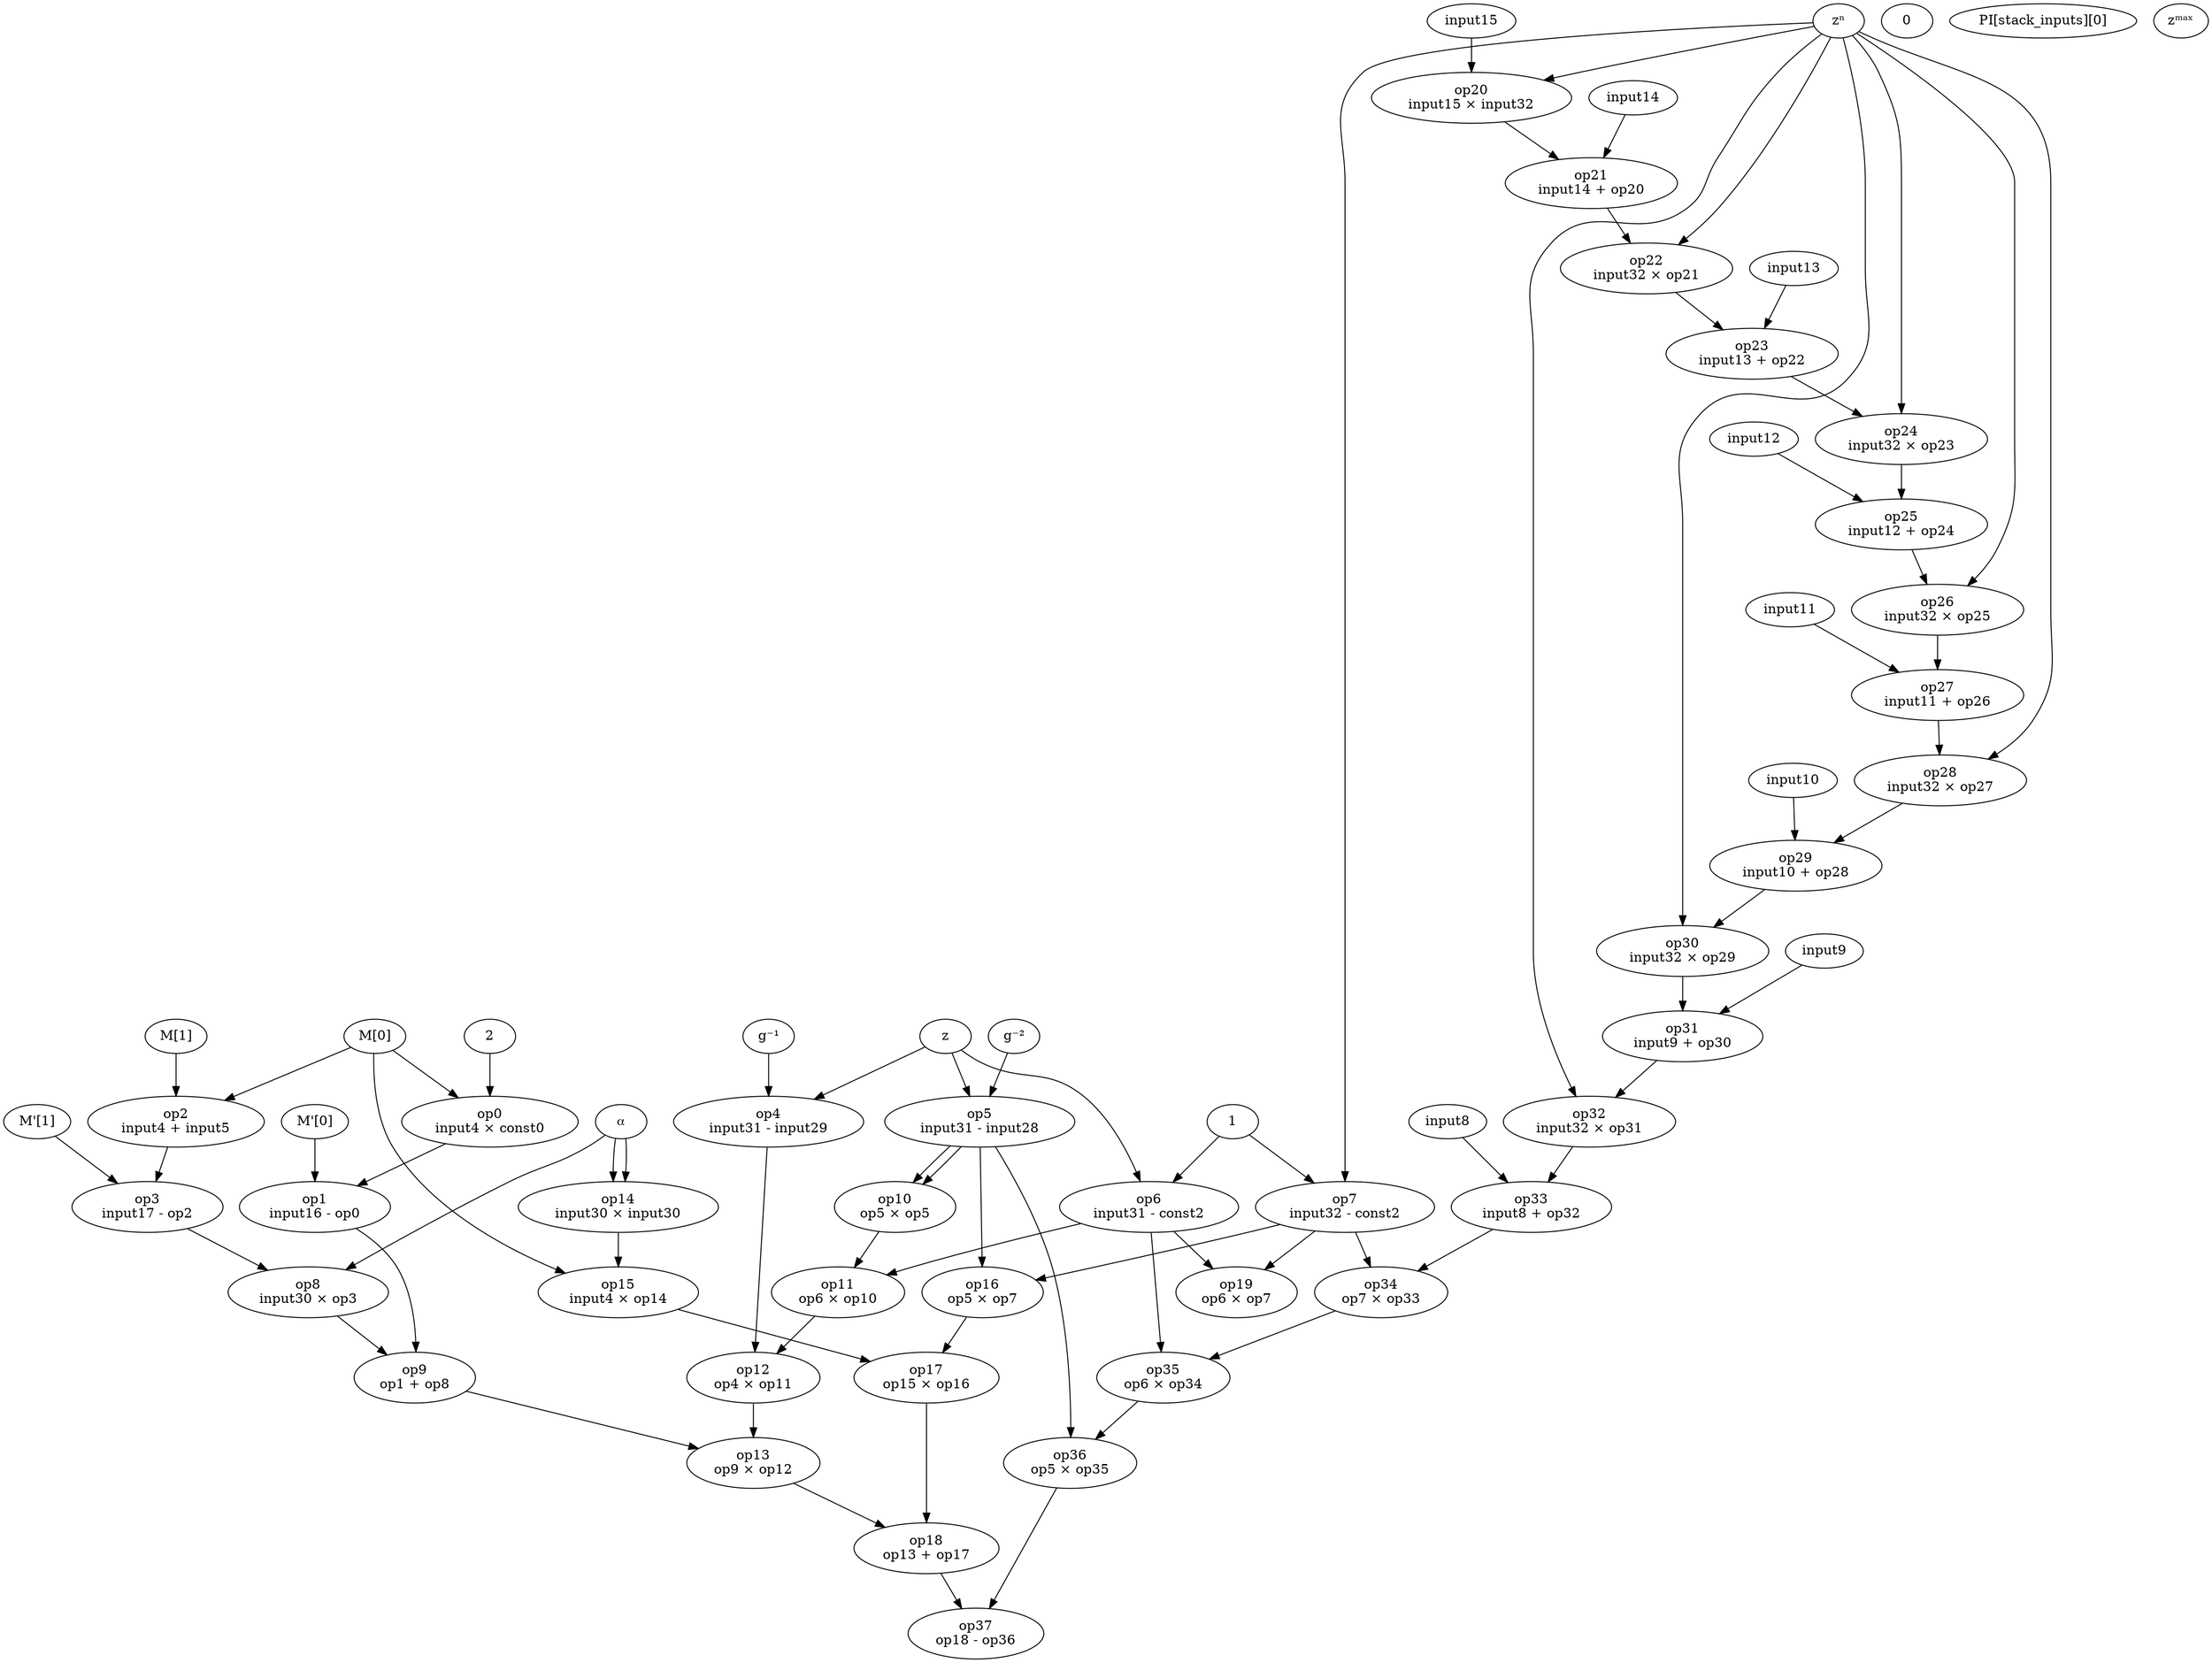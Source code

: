 digraph G {
const0 [label="2"]
const1 [label="0"]
const2 [label="1"]
input0 [label="PI[stack_inputs][0]"]
input4 [label="M[0]"]
input5 [label="M[1]"]
input16 [label="M'[0]"]
input17 [label="M'[1]"]
input28 [label="g⁻²"]
input29 [label="g⁻¹"]
input30 [label="⍺"]
input31 [label="z"]
input32 [label="zⁿ"]
input33 [label="zᵐᵃˣ"]
op0 [label="op0\ninput4 × const0"]
input4 -> op0
const0 -> op0
op1 [label="op1\ninput16 - op0"]
input16 -> op1
op0 -> op1
op2 [label="op2\ninput4 + input5"]
input4 -> op2
input5 -> op2
op3 [label="op3\ninput17 - op2"]
input17 -> op3
op2 -> op3
op4 [label="op4\ninput31 - input29"]
input31 -> op4
input29 -> op4
op5 [label="op5\ninput31 - input28"]
input31 -> op5
input28 -> op5
op6 [label="op6\ninput31 - const2"]
input31 -> op6
const2 -> op6
op7 [label="op7\ninput32 - const2"]
input32 -> op7
const2 -> op7
op8 [label="op8\ninput30 × op3"]
input30 -> op8
op3 -> op8
op9 [label="op9\nop1 + op8"]
op1 -> op9
op8 -> op9
op10 [label="op10\nop5 × op5"]
op5 -> op10
op5 -> op10
op11 [label="op11\nop6 × op10"]
op6 -> op11
op10 -> op11
op12 [label="op12\nop4 × op11"]
op4 -> op12
op11 -> op12
op13 [label="op13\nop9 × op12"]
op9 -> op13
op12 -> op13
op14 [label="op14\ninput30 × input30"]
input30 -> op14
input30 -> op14
op15 [label="op15\ninput4 × op14"]
input4 -> op15
op14 -> op15
op16 [label="op16\nop5 × op7"]
op5 -> op16
op7 -> op16
op17 [label="op17\nop15 × op16"]
op15 -> op17
op16 -> op17
op18 [label="op18\nop13 + op17"]
op13 -> op18
op17 -> op18
op19 [label="op19\nop6 × op7"]
op6 -> op19
op7 -> op19
op20 [label="op20\ninput15 × input32"]
input15 -> op20
input32 -> op20
op21 [label="op21\ninput14 + op20"]
input14 -> op21
op20 -> op21
op22 [label="op22\ninput32 × op21"]
input32 -> op22
op21 -> op22
op23 [label="op23\ninput13 + op22"]
input13 -> op23
op22 -> op23
op24 [label="op24\ninput32 × op23"]
input32 -> op24
op23 -> op24
op25 [label="op25\ninput12 + op24"]
input12 -> op25
op24 -> op25
op26 [label="op26\ninput32 × op25"]
input32 -> op26
op25 -> op26
op27 [label="op27\ninput11 + op26"]
input11 -> op27
op26 -> op27
op28 [label="op28\ninput32 × op27"]
input32 -> op28
op27 -> op28
op29 [label="op29\ninput10 + op28"]
input10 -> op29
op28 -> op29
op30 [label="op30\ninput32 × op29"]
input32 -> op30
op29 -> op30
op31 [label="op31\ninput9 + op30"]
input9 -> op31
op30 -> op31
op32 [label="op32\ninput32 × op31"]
input32 -> op32
op31 -> op32
op33 [label="op33\ninput8 + op32"]
input8 -> op33
op32 -> op33
op34 [label="op34\nop7 × op33"]
op7 -> op34
op33 -> op34
op35 [label="op35\nop6 × op34"]
op6 -> op35
op34 -> op35
op36 [label="op36\nop5 × op35"]
op5 -> op36
op35 -> op36
op37 [label="op37\nop18 - op36"]
op18 -> op37
op36 -> op37
}
